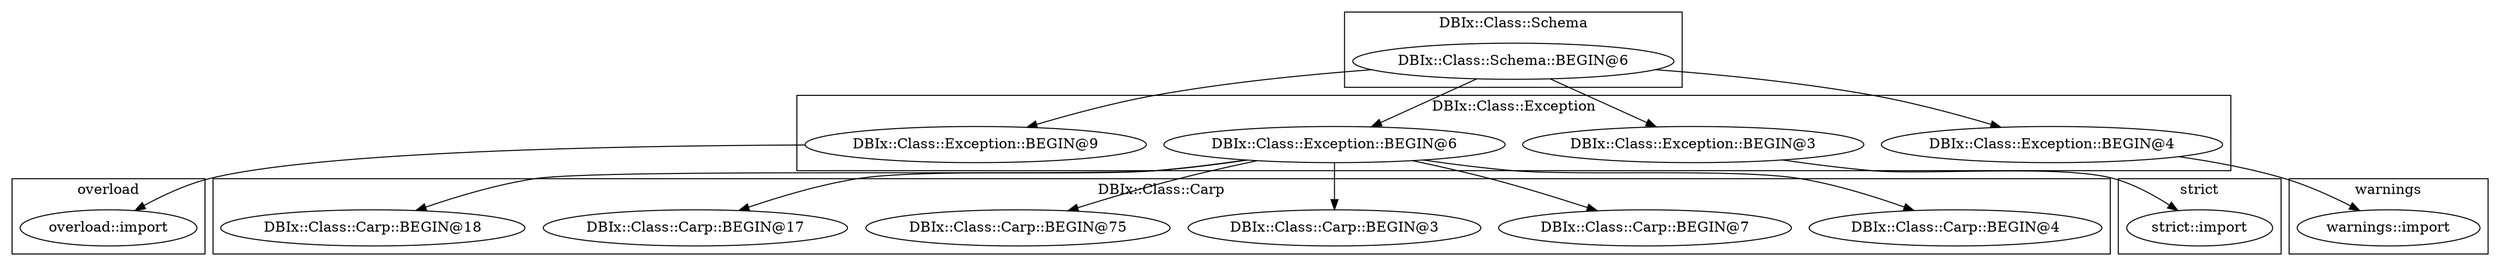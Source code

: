 digraph {
graph [overlap=false]
subgraph cluster_DBIx_Class_Carp {
	label="DBIx::Class::Carp";
	"DBIx::Class::Carp::BEGIN@4";
	"DBIx::Class::Carp::BEGIN@7";
	"DBIx::Class::Carp::BEGIN@3";
	"DBIx::Class::Carp::BEGIN@75";
	"DBIx::Class::Carp::BEGIN@17";
	"DBIx::Class::Carp::BEGIN@18";
}
subgraph cluster_warnings {
	label="warnings";
	"warnings::import";
}
subgraph cluster_DBIx_Class_Exception {
	label="DBIx::Class::Exception";
	"DBIx::Class::Exception::BEGIN@9";
	"DBIx::Class::Exception::BEGIN@6";
	"DBIx::Class::Exception::BEGIN@3";
	"DBIx::Class::Exception::BEGIN@4";
}
subgraph cluster_DBIx_Class_Schema {
	label="DBIx::Class::Schema";
	"DBIx::Class::Schema::BEGIN@6";
}
subgraph cluster_overload {
	label="overload";
	"overload::import";
}
subgraph cluster_strict {
	label="strict";
	"strict::import";
}
"DBIx::Class::Exception::BEGIN@9" -> "overload::import";
"DBIx::Class::Schema::BEGIN@6" -> "DBIx::Class::Exception::BEGIN@6";
"DBIx::Class::Exception::BEGIN@6" -> "DBIx::Class::Carp::BEGIN@3";
"DBIx::Class::Schema::BEGIN@6" -> "DBIx::Class::Exception::BEGIN@4";
"DBIx::Class::Exception::BEGIN@3" -> "strict::import";
"DBIx::Class::Exception::BEGIN@6" -> "DBIx::Class::Carp::BEGIN@17";
"DBIx::Class::Exception::BEGIN@6" -> "DBIx::Class::Carp::BEGIN@7";
"DBIx::Class::Schema::BEGIN@6" -> "DBIx::Class::Exception::BEGIN@9";
"DBIx::Class::Exception::BEGIN@4" -> "warnings::import";
"DBIx::Class::Exception::BEGIN@6" -> "DBIx::Class::Carp::BEGIN@4";
"DBIx::Class::Exception::BEGIN@6" -> "DBIx::Class::Carp::BEGIN@18";
"DBIx::Class::Schema::BEGIN@6" -> "DBIx::Class::Exception::BEGIN@3";
"DBIx::Class::Exception::BEGIN@6" -> "DBIx::Class::Carp::BEGIN@75";
}
